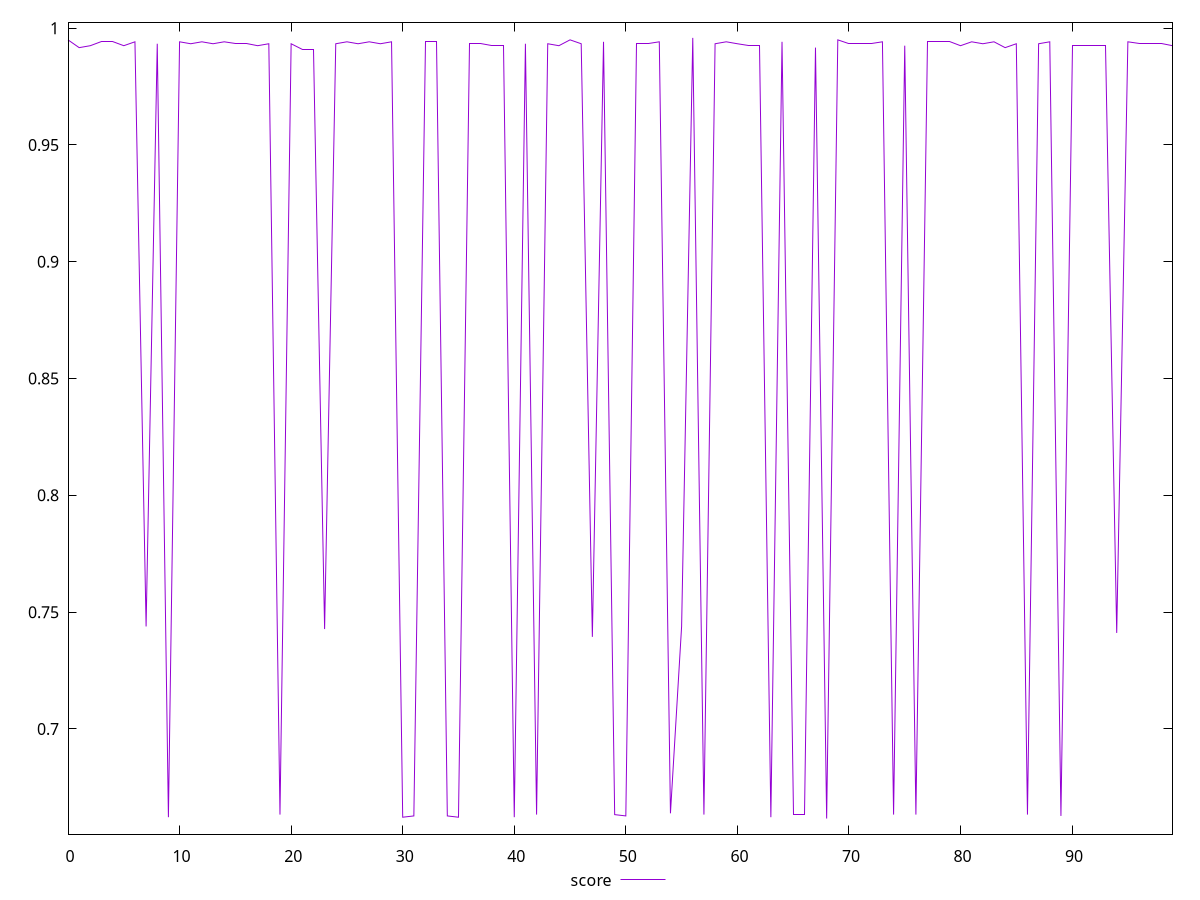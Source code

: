 reset

$score <<EOF
0 0.995
1 0.9916666666666667
2 0.9925
3 0.9941666666666666
4 0.9941666666666666
5 0.9925
6 0.9941666666666666
7 0.7438888888888889
8 0.9933333333333333
9 0.6622222222222223
10 0.9941666666666666
11 0.9933333333333333
12 0.9941666666666666
13 0.9933333333333333
14 0.9941666666666666
15 0.9933333333333333
16 0.9933333333333333
17 0.9925
18 0.9933333333333333
19 0.6633333333333333
20 0.9933333333333333
21 0.9908333333333333
22 0.9908333333333333
23 0.7427777777777778
24 0.9933333333333333
25 0.9941666666666666
26 0.9933333333333333
27 0.9941666666666666
28 0.9933333333333333
29 0.9941666666666666
30 0.6622222222222223
31 0.6627777777777778
32 0.9941666666666666
33 0.9941666666666666
34 0.6627777777777778
35 0.6622222222222223
36 0.9933333333333333
37 0.9933333333333333
38 0.9925
39 0.9925
40 0.6622222222222223
41 0.9933333333333333
42 0.6633333333333333
43 0.9933333333333333
44 0.9925
45 0.995
46 0.9933333333333333
47 0.7394444444444445
48 0.9941666666666666
49 0.6633333333333333
50 0.6627777777777778
51 0.9933333333333333
52 0.9933333333333333
53 0.9941666666666666
54 0.6638888888888889
55 0.7438888888888889
56 0.9958333333333333
57 0.6633333333333333
58 0.9933333333333333
59 0.9941666666666666
60 0.9933333333333333
61 0.9925
62 0.9925
63 0.6622222222222223
64 0.9941666666666666
65 0.6633333333333333
66 0.6633333333333333
67 0.9916666666666667
68 0.6616666666666666
69 0.995
70 0.9933333333333333
71 0.9933333333333333
72 0.9933333333333333
73 0.9941666666666666
74 0.6633333333333333
75 0.9925
76 0.6633333333333333
77 0.9941666666666666
78 0.9941666666666666
79 0.9941666666666666
80 0.9925
81 0.9941666666666666
82 0.9933333333333333
83 0.9941666666666666
84 0.9916666666666667
85 0.9933333333333333
86 0.6633333333333333
87 0.9933333333333333
88 0.9941666666666666
89 0.6627777777777778
90 0.9925
91 0.9925
92 0.9925
93 0.9925
94 0.7411111111111112
95 0.9941666666666666
96 0.9933333333333333
97 0.9933333333333333
98 0.9933333333333333
99 0.9925
EOF

set key outside below
set xrange [0:99]
set yrange [0.6549833333333333:1.0025166666666667]
set terminal svg size 640, 490 enhanced background rgb 'white'
set output "report_00007_2020-12-11T15:55:29.892Z/render-blocking-resources/samples/pages+cached+noexternal+nofonts/score/values.svg"

plot $score title "score" with line

reset
